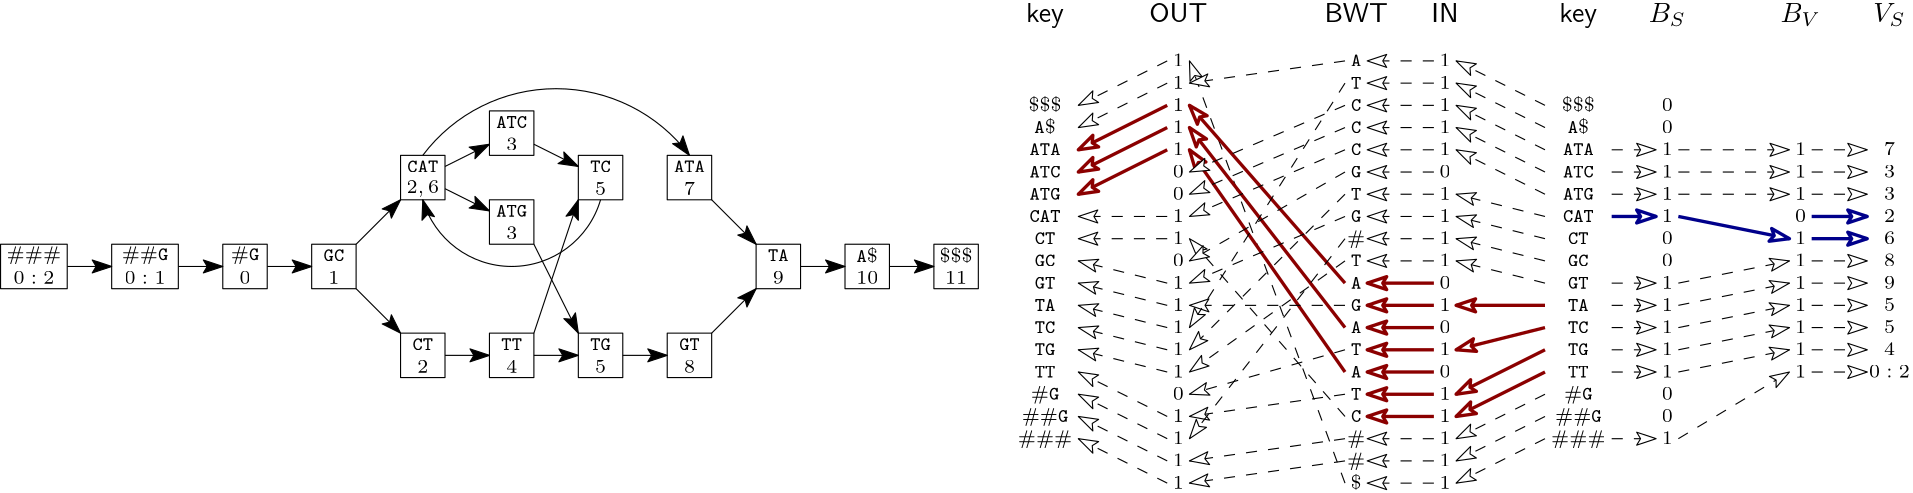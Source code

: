 <?xml version="1.0"?>
<!DOCTYPE ipe SYSTEM "ipe.dtd">
<ipe version="70107" creator="Ipe 7.1.9">
<info created="D:20160420105900" modified="D:20160622102539"/>
<preamble>\usepackage[utf8]{inputenc}
\usepackage[T1]{fontenc}

\usepackage{fullpage}

\usepackage{amsmath}
\usepackage{amssymb}
\usepackage{graphicx}
\usepackage{textgreek}
\usepackage{microtype}
\usepackage{hyperref}


% DNA
\newcommand{\dnaseq}[1]{\ensuremath{\mathtt{#1}}}
\newcommand{\baseA}{\dnaseq{A}}
\newcommand{\baseC}{\dnaseq{C}}
\newcommand{\baseG}{\dnaseq{G}}
\newcommand{\baseT}{\dnaseq{T}}
\newcommand{\baseN}{\dnaseq{N}}
\newcommand{\dnacomp}[1]{\ensuremath{\overline{#1}}}
\newcommand{\revcomp}[1]{\ensuremath{\overleftarrow{#1}}}

% Queries
\newcommand{\rank}{\ensuremath{\mathsf{rank}}}
\newcommand{\select}{\ensuremath{\mathsf{select}}}
\newcommand{\LF}{\ensuremath{\mathsf{LF}}}
\newcommand{\find}{\ensuremath{\mathsf{find}}}
\newcommand{\locate}{\ensuremath{\mathsf{locate}}}
\newcommand{\parent}{\ensuremath{\mathsf{parent}}}
\newcommand{\countq}{\ensuremath{\mathsf{count}}}

% Graphs
\newcommand{\gindegree}{\ensuremath{\mathsf{in}}}
\newcommand{\goutdegree}{\ensuremath{\mathsf{out}}}
\newcommand{\glabel}{\ensuremath{\mathsf{label}}}
\newcommand{\gpred}{\ensuremath{\mathsf{pred}}}
\newcommand{\gkey}{\ensuremath{\mathsf{key}}}
\newcommand{\gvalue}{\ensuremath{\mathsf{value}}}
\newcommand{\gnode}{\ensuremath{\mathsf{node}}}
\newcommand{\gext}{\ensuremath{\mathsf{ext}}}

% Structures
\newcommand{\SA}{\ensuremath{\mathsf{SA}}}
\newcommand{\BWT}{\ensuremath{\mathsf{BWT}}}
\newcommand{\Carray}{\ensuremath{\mathsf{C}}}
\newcommand{\LCP}{\ensuremath{\mathsf{LCP}}}
\newcommand{\bvIN}{\ensuremath{\mathsf{IN}}}
\newcommand{\bvOUT}{\ensuremath{\mathsf{OUT}}}</preamble>
<ipestyle name="basic">
<symbol name="arrow/arc(spx)">
<path stroke="sym-stroke" fill="sym-stroke" pen="sym-pen">
0 0 m
-1 0.333 l
-1 -0.333 l
h
</path>
</symbol>
<symbol name="arrow/farc(spx)">
<path stroke="sym-stroke" fill="white" pen="sym-pen">
0 0 m
-1 0.333 l
-1 -0.333 l
h
</path>
</symbol>
<symbol name="arrow/ptarc(spx)">
<path stroke="sym-stroke" fill="sym-stroke" pen="sym-pen">
0 0 m
-1 0.333 l
-0.8 0 l
-1 -0.333 l
h
</path>
</symbol>
<symbol name="arrow/fptarc(spx)">
<path stroke="sym-stroke" fill="white" pen="sym-pen">
0 0 m
-1 0.333 l
-0.8 0 l
-1 -0.333 l
h
</path>
</symbol>
<symbol name="mark/circle(sx)" transformations="translations">
<path fill="sym-stroke">
0.6 0 0 0.6 0 0 e
0.4 0 0 0.4 0 0 e
</path>
</symbol>
<symbol name="mark/disk(sx)" transformations="translations">
<path fill="sym-stroke">
0.6 0 0 0.6 0 0 e
</path>
</symbol>
<symbol name="mark/fdisk(sfx)" transformations="translations">
<group>
<path fill="sym-fill">
0.5 0 0 0.5 0 0 e
</path>
<path fill="sym-stroke" fillrule="eofill">
0.6 0 0 0.6 0 0 e
0.4 0 0 0.4 0 0 e
</path>
</group>
</symbol>
<symbol name="mark/box(sx)" transformations="translations">
<path fill="sym-stroke" fillrule="eofill">
-0.6 -0.6 m
0.6 -0.6 l
0.6 0.6 l
-0.6 0.6 l
h
-0.4 -0.4 m
0.4 -0.4 l
0.4 0.4 l
-0.4 0.4 l
h
</path>
</symbol>
<symbol name="mark/square(sx)" transformations="translations">
<path fill="sym-stroke">
-0.6 -0.6 m
0.6 -0.6 l
0.6 0.6 l
-0.6 0.6 l
h
</path>
</symbol>
<symbol name="mark/fsquare(sfx)" transformations="translations">
<group>
<path fill="sym-fill">
-0.5 -0.5 m
0.5 -0.5 l
0.5 0.5 l
-0.5 0.5 l
h
</path>
<path fill="sym-stroke" fillrule="eofill">
-0.6 -0.6 m
0.6 -0.6 l
0.6 0.6 l
-0.6 0.6 l
h
-0.4 -0.4 m
0.4 -0.4 l
0.4 0.4 l
-0.4 0.4 l
h
</path>
</group>
</symbol>
<symbol name="mark/cross(sx)" transformations="translations">
<group>
<path fill="sym-stroke">
-0.43 -0.57 m
0.57 0.43 l
0.43 0.57 l
-0.57 -0.43 l
h
</path>
<path fill="sym-stroke">
-0.43 0.57 m
0.57 -0.43 l
0.43 -0.57 l
-0.57 0.43 l
h
</path>
</group>
</symbol>
<symbol name="arrow/fnormal(spx)">
<path stroke="sym-stroke" fill="white" pen="sym-pen">
0 0 m
-1 0.333 l
-1 -0.333 l
h
</path>
</symbol>
<symbol name="arrow/pointed(spx)">
<path stroke="sym-stroke" fill="sym-stroke" pen="sym-pen">
0 0 m
-1 0.333 l
-0.8 0 l
-1 -0.333 l
h
</path>
</symbol>
<symbol name="arrow/fpointed(spx)">
<path stroke="sym-stroke" fill="white" pen="sym-pen">
0 0 m
-1 0.333 l
-0.8 0 l
-1 -0.333 l
h
</path>
</symbol>
<symbol name="arrow/linear(spx)">
<path stroke="sym-stroke" pen="sym-pen">
-1 0.333 m
0 0 l
-1 -0.333 l
</path>
</symbol>
<symbol name="arrow/fdouble(spx)">
<path stroke="sym-stroke" fill="white" pen="sym-pen">
0 0 m
-1 0.333 l
-1 -0.333 l
h
-1 0 m
-2 0.333 l
-2 -0.333 l
h
</path>
</symbol>
<symbol name="arrow/double(spx)">
<path stroke="sym-stroke" fill="sym-stroke" pen="sym-pen">
0 0 m
-1 0.333 l
-1 -0.333 l
h
-1 0 m
-2 0.333 l
-2 -0.333 l
h
</path>
</symbol>
<pen name="heavier" value="0.8"/>
<pen name="fat" value="1.2"/>
<pen name="ultrafat" value="2"/>
<symbolsize name="large" value="5"/>
<symbolsize name="small" value="2"/>
<symbolsize name="tiny" value="1.1"/>
<arrowsize name="large" value="10"/>
<arrowsize name="small" value="5"/>
<arrowsize name="tiny" value="3"/>
<color name="red" value="1 0 0"/>
<color name="green" value="0 1 0"/>
<color name="blue" value="0 0 1"/>
<color name="yellow" value="1 1 0"/>
<color name="orange" value="1 0.647 0"/>
<color name="gold" value="1 0.843 0"/>
<color name="purple" value="0.627 0.125 0.941"/>
<color name="gray" value="0.745"/>
<color name="brown" value="0.647 0.165 0.165"/>
<color name="navy" value="0 0 0.502"/>
<color name="pink" value="1 0.753 0.796"/>
<color name="seagreen" value="0.18 0.545 0.341"/>
<color name="turquoise" value="0.251 0.878 0.816"/>
<color name="violet" value="0.933 0.51 0.933"/>
<color name="darkblue" value="0 0 0.545"/>
<color name="darkcyan" value="0 0.545 0.545"/>
<color name="darkgray" value="0.663"/>
<color name="darkgreen" value="0 0.392 0"/>
<color name="darkmagenta" value="0.545 0 0.545"/>
<color name="darkorange" value="1 0.549 0"/>
<color name="darkred" value="0.545 0 0"/>
<color name="lightblue" value="0.678 0.847 0.902"/>
<color name="lightcyan" value="0.878 1 1"/>
<color name="lightgray" value="0.827"/>
<color name="lightgreen" value="0.565 0.933 0.565"/>
<color name="lightyellow" value="1 1 0.878"/>
<dashstyle name="dashed" value="[4] 0"/>
<dashstyle name="dotted" value="[1 3] 0"/>
<dashstyle name="dash dotted" value="[4 2 1 2] 0"/>
<dashstyle name="dash dot dotted" value="[4 2 1 2 1 2] 0"/>
<textsize name="large" value="\large"/>
<textsize name="small" value="\small"/>
<textsize name="tiny" value="\tiny"/>
<textsize name="Large" value="\Large"/>
<textsize name="LARGE" value="\LARGE"/>
<textsize name="huge" value="\huge"/>
<textsize name="Huge" value="\Huge"/>
<textsize name="footnote" value="\footnotesize"/>
<textstyle name="center" begin="\begin{center}" end="\end{center}"/>
<textstyle name="itemize" begin="\begin{itemize}" end="\end{itemize}"/>
<textstyle name="item" begin="\begin{itemize}\item{}" end="\end{itemize}"/>
<gridsize name="4 pts" value="4"/>
<gridsize name="8 pts (~3 mm)" value="8"/>
<gridsize name="16 pts (~6 mm)" value="16"/>
<gridsize name="32 pts (~12 mm)" value="32"/>
<gridsize name="10 pts (~3.5 mm)" value="10"/>
<gridsize name="20 pts (~7 mm)" value="20"/>
<gridsize name="14 pts (~5 mm)" value="14"/>
<gridsize name="28 pts (~10 mm)" value="28"/>
<gridsize name="56 pts (~20 mm)" value="56"/>
<anglesize name="90 deg" value="90"/>
<anglesize name="60 deg" value="60"/>
<anglesize name="45 deg" value="45"/>
<anglesize name="30 deg" value="30"/>
<anglesize name="22.5 deg" value="22.5"/>
<tiling name="falling" angle="-60" step="4" width="1"/>
<tiling name="rising" angle="30" step="4" width="1"/>
</ipestyle>
<ipestyle name="gcsa2_pruned_index">
<layout paper="704 192" origin="0 0" frame="704 192" crop="no"/>
</ipestyle>
<page>
<layer name="alpha"/>
<view layers="alpha" active="alpha"/>
<text layer="alpha" matrix="1 0 0 1 -16 24" transformations="translations" pos="36 68" stroke="black" type="label" width="19.635" height="4.81" depth="1.35" halign="center" valign="center">{\scriptsize $\#\#\#$}</text>
<text matrix="1 0 0 1 -16 16" transformations="translations" pos="36 68" stroke="black" type="label" width="14.733" height="4.494" depth="0" halign="center" valign="center">{\scriptsize $0:2$}</text>
<text matrix="1 0 0 1 24 24" transformations="translations" pos="36 68" stroke="black" type="label" width="16.795" height="4.81" depth="1.35" halign="center" valign="center">{\scriptsize $\#\#\dnaseq{G}$}</text>
<text matrix="1 0 0 1 24 16" transformations="translations" pos="36 68" stroke="black" type="label" width="14.733" height="4.494" depth="0" halign="center" valign="center">{\scriptsize $0:1$}</text>
<text matrix="1 0 0 1 60 24" transformations="translations" pos="36 68" stroke="black" type="label" width="10.25" height="4.81" depth="1.35" halign="center" valign="center">{\scriptsize $\#\dnaseq{G}$}</text>
<text matrix="1 0 0 1 60 16" transformations="translations" pos="36 68" stroke="black" type="label" width="3.971" height="4.494" depth="0" halign="center" valign="center">{\scriptsize $0$}</text>
<text matrix="1 0 0 1 124 56" transformations="translations" pos="36 68" stroke="black" type="label" width="11.115" height="4.324" depth="0" halign="center" valign="center">{\scriptsize $\dnaseq{CAT}$}</text>
<text matrix="1 0 0 1 124 48" transformations="translations" pos="36 68" stroke="black" type="label" width="11.669" height="4.5" depth="1.35" halign="center" valign="center">{\scriptsize $2,6$}</text>
<text matrix="1 0 0 1 124 -8" transformations="translations" pos="36 68" stroke="black" type="label" width="7.41" height="4.324" depth="0" halign="center" valign="center">{\scriptsize $\dnaseq{CT}$}</text>
<text matrix="1 0 0 1 124 -16" transformations="translations" pos="36 68" stroke="black" type="label" width="3.971" height="4.494" depth="0" halign="center" valign="center">{\scriptsize $2$}</text>
<text matrix="1 0 0 1 156 72" transformations="translations" pos="36 68" stroke="black" type="label" width="11.115" height="4.324" depth="0" halign="center" valign="center">{\scriptsize $\dnaseq{ATC}$}</text>
<text matrix="1 0 0 1 156 64" transformations="translations" pos="36 68" stroke="black" type="label" width="3.971" height="4.494" depth="0" halign="center" valign="center">{\scriptsize $3$}</text>
<text matrix="1 0 0 1 156 40" transformations="translations" pos="36 68" stroke="black" type="label" width="11.115" height="4.324" depth="0" halign="center" valign="center">{\scriptsize $\dnaseq{ATG}$}</text>
<text matrix="1 0 0 1 156 32" transformations="translations" pos="36 68" stroke="black" type="label" width="3.971" height="4.494" depth="0" halign="center" valign="center">{\scriptsize $3$}</text>
<text matrix="1 0 0 1 156 -8" transformations="translations" pos="36 68" stroke="black" type="label" width="7.41" height="4.324" depth="0" halign="center" valign="center">{\scriptsize $\dnaseq{TT}$}</text>
<text matrix="1 0 0 1 156 -16" transformations="translations" pos="36 68" stroke="black" type="label" width="3.971" height="4.494" depth="0" halign="center" valign="center">{\scriptsize $4$}</text>
<text matrix="1 0 0 1 188 56" transformations="translations" pos="36 68" stroke="black" type="label" width="7.41" height="4.324" depth="0" halign="center" valign="center">{\scriptsize $\dnaseq{TC}$}</text>
<text matrix="1 0 0 1 188 48" transformations="translations" pos="36 68" stroke="black" type="label" width="3.971" height="4.494" depth="0" halign="center" valign="center">{\scriptsize $5$}</text>
<text matrix="1 0 0 1 188 -8" transformations="translations" pos="36 68" stroke="black" type="label" width="7.41" height="4.324" depth="0" halign="center" valign="center">{\scriptsize $\dnaseq{TG}$}</text>
<text matrix="1 0 0 1 188 -16" transformations="translations" pos="36 68" stroke="black" type="label" width="3.971" height="4.494" depth="0" halign="center" valign="center">{\scriptsize $5$}</text>
<text matrix="1 0 0 1 220 56" transformations="translations" pos="36 68" stroke="black" type="label" width="11.115" height="4.324" depth="0" halign="center" valign="center">{\scriptsize $\dnaseq{ATA}$}</text>
<text matrix="1 0 0 1 220 48" transformations="translations" pos="36 68" stroke="black" type="label" width="3.971" height="4.494" depth="0" halign="center" valign="center">{\scriptsize $7$}</text>
<text matrix="1 0 0 1 220 -8" transformations="translations" pos="36 68" stroke="black" type="label" width="7.41" height="4.324" depth="0" halign="center" valign="center">{\scriptsize $\dnaseq{GT}$}</text>
<text matrix="1 0 0 1 220 -16" transformations="translations" pos="36 68" stroke="black" type="label" width="3.971" height="4.494" depth="0" halign="center" valign="center">{\scriptsize $8$}</text>
<text matrix="1 0 0 1 252 24" transformations="translations" pos="36 68" stroke="black" type="label" width="7.41" height="4.324" depth="0" halign="center" valign="center">{\scriptsize $\dnaseq{TA}$}</text>
<text matrix="1 0 0 1 252 16" transformations="translations" pos="36 68" stroke="black" type="label" width="3.971" height="4.494" depth="0" halign="center" valign="center">{\scriptsize $9$}</text>
<text matrix="1 0 0 1 284 24" transformations="translations" pos="36 68" stroke="black" type="label" width="7.676" height="5.231" depth="0.39" halign="center" valign="center">{\scriptsize $\dnaseq{A}\$$}</text>
<text matrix="1 0 0 1 284 16" transformations="translations" pos="36 68" stroke="black" type="label" width="7.942" height="4.494" depth="0" halign="center" valign="center">{\scriptsize $10$}</text>
<text matrix="1 0 0 1 316 24" transformations="translations" pos="36 68" stroke="black" type="label" width="11.913" height="5.231" depth="0.39" halign="center" valign="center">{\scriptsize $\$\$\$$}</text>
<text matrix="1 0 0 1 316 16" transformations="translations" pos="36 68" stroke="black" type="label" width="7.942" height="4.494" depth="0" halign="center" valign="center">{\scriptsize $11$}</text>
<path matrix="1 0 0 1 -344 16" stroke="black">
432 80 m
432 64 l
448 64 l
448 80 l
h
</path>
<path matrix="1 0 0 1 -356 16" stroke="black">
388 64 m
388 64 l
388 64 l
388 64 l
h
</path>
<path matrix="1 0 0 1 -356 16" stroke="black">
388 64 m
388 64 l
388 64 l
388 64 l
h
</path>
<path matrix="1 0 0 1 -356 16" stroke="black">
364 80 m
364 64 l
388 64 l
388 80 l
h
</path>
<path matrix="1 0 0 1 -316 16" stroke="black">
364 80 m
364 64 l
388 64 l
388 80 l
h
</path>
<path matrix="1 0 0 1 -280 48" stroke="black">
432 80 m
432 64 l
448 64 l
448 80 l
h
</path>
<path matrix="1 0 0 1 -248 64" stroke="black">
432 80 m
432 64 l
448 64 l
448 80 l
h
</path>
<path matrix="1 0 0 1 -248 32" stroke="black">
432 80 m
432 64 l
448 64 l
448 80 l
h
</path>
<path matrix="1 0 0 1 -216 48" stroke="black">
432 80 m
432 64 l
448 64 l
448 80 l
h
</path>
<path matrix="1 0 0 1 -184 48" stroke="black">
432 80 m
432 64 l
448 64 l
448 80 l
h
</path>
<path matrix="1 0 0 1 -280 -16" stroke="black">
432 80 m
432 64 l
448 64 l
448 80 l
h
</path>
<path matrix="1 0 0 1 -248 -16" stroke="black">
432 80 m
432 64 l
448 64 l
448 80 l
h
</path>
<path matrix="1 0 0 1 -216 -16" stroke="black">
432 80 m
432 64 l
448 64 l
448 80 l
h
</path>
<path matrix="1 0 0 1 -184 -16" stroke="black">
432 80 m
432 64 l
448 64 l
448 80 l
h
</path>
<path matrix="1 0 0 1 -152 16" stroke="black">
432 80 m
432 64 l
448 64 l
448 80 l
h
</path>
<path matrix="1 0 0 1 -120 16" stroke="black">
432 80 m
432 64 l
448 64 l
448 80 l
h
</path>
<path matrix="1 0 0 1 -88 16" stroke="black">
432 80 m
432 64 l
448 64 l
448 80 l
h
</path>
<path matrix="1 0 0 1 200 -16" stroke="black" arrow="pointed/normal">
32 72 m
48 72 l
</path>
<path matrix="1 0 0 1 264 16" stroke="black" arrow="pointed/normal">
32 72 m
48 72 l
</path>
<path matrix="1 0 0 1 296 16" stroke="black" arrow="pointed/normal">
32 72 m
48 72 l
</path>
<path matrix="1 0 0 1 72 48" stroke="black" arrow="pointed/normal">
96 76 m
112 84 l
</path>
<path matrix="1 0 0 1 72 48" stroke="black" arrow="pointed/normal">
96 68 m
112 60 l
</path>
<path matrix="1 0 0 1 104 64" stroke="black" arrow="pointed/normal">
96 68 m
112 60 l
</path>
<path matrix="1 0 0 1 40 16" stroke="black" arrow="pointed/normal">
32 72 m
48 72 l
</path>
<path matrix="1 0 0 1 0 16" stroke="black" arrow="pointed/normal">
32 72 m
48 72 l
</path>
<path matrix="1 0 0 1 -312 16" stroke="black" arrow="pointed/normal">
448 80 m
464 96 l
</path>
<path matrix="1 0 0 1 -312 16" stroke="black" arrow="pointed/normal">
448 64 m
464 48 l
</path>
<path matrix="1 0 0 1 0 24" stroke="black" arrow="pointed/normal">
200 40 m
216 88 l
</path>
<path matrix="1 0 0 1 -344 16" stroke="black" arrow="pointed/normal">
544 80 m
560 48 l
</path>
<path matrix="1 0 0 1 -344 16" stroke="black" arrow="pointed/normal">
568 96 m
33.3333 0 0 -33.3333 536 105.333 504 96 a
</path>
<path matrix="1 0 0 1 -344 16" stroke="black" arrow="pointed/normal">
504 112 m
60 0 0 -60 552 76 600 112 a
</path>
<path matrix="1 0 0 1 -184 -16" stroke="black" arrow="pointed/normal">
448 80 m
464 96 l
</path>
<path matrix="1 0 0 1 -184 48" stroke="black" arrow="pointed/normal">
448 64 m
464 48 l
</path>
<text matrix="1 0 0 1 92 24" transformations="translations" pos="36 68" stroke="black" type="label" width="7.41" height="4.324" depth="0" halign="center" valign="center">{\scriptsize $\dnaseq{GC}$}</text>
<text matrix="1 0 0 1 92 16" transformations="translations" pos="36 68" stroke="black" type="label" width="3.971" height="4.494" depth="0" halign="center" valign="center">{\scriptsize $1$}</text>
<path matrix="1 0 0 1 -312 16" stroke="black">
432 80 m
432 64 l
448 64 l
448 80 l
h
</path>
<path matrix="1 0 0 1 72 16" stroke="black" arrow="pointed/normal">
32 72 m
48 72 l
</path>
<path matrix="1 0 0 1 168 -16" stroke="black" arrow="pointed/normal">
32 72 m
48 72 l
</path>
<path matrix="1 0 0 1 136 -16" stroke="black" arrow="pointed/normal">
32 72 m
48 72 l
</path>
<text matrix="1 0 0 1 -8 60" transformations="translations" pos="392 116" stroke="black" type="label" width="13.742" height="6.926" depth="1.93" halign="center" valign="baseline">$\gkey$</text>
<text matrix="1 0 0 1 0 64" transformations="translations" pos="432 112" stroke="black" type="label" width="20.963" height="6.919" depth="0" halign="center" valign="baseline">$\bvOUT$</text>
<text matrix="1 0 0 1 32 64" transformations="translations" pos="464 112" stroke="black" type="label" width="22.831" height="6.919" depth="0" halign="center" valign="baseline">$\BWT$</text>
<text matrix="1 0 0 1 32 64" transformations="translations" pos="496 112" stroke="black" type="label" width="9.824" height="6.919" depth="0" halign="center" valign="baseline">$\bvIN$</text>
<text matrix="1 0 0 1 48 64" transformations="translations" pos="528 112" stroke="black" type="label" width="13.742" height="6.926" depth="1.93" halign="center" valign="baseline">$\gkey$</text>
<text matrix="1 0 0 1 48 64" transformations="translations" pos="560 112" stroke="black" type="label" width="13.328" height="6.812" depth="1.49" halign="center" valign="baseline">$B_{S}$</text>
<text matrix="1 0 0 1 64 64" transformations="translations" pos="592 112" stroke="black" type="label" width="14.475" height="6.812" depth="1.49" halign="center" valign="baseline">$B_{V}$</text>
<text matrix="1 0 0 1 64 64" transformations="translations" pos="624 112" stroke="black" type="label" width="11.583" height="6.812" depth="1.49" halign="center" valign="baseline">$V_{S}$</text>
<text matrix="1 0 0 1 -16 -64" transformations="translations" pos="400 208" stroke="black" type="label" width="11.913" height="5.231" depth="0.39" halign="center" valign="baseline">{\scriptsize $\$\$\$$}</text>
<text matrix="1 0 0 1 -16 -72" transformations="translations" pos="400 208" stroke="black" type="label" width="7.676" height="5.231" depth="0.39" halign="center" valign="baseline">{\scriptsize $\dnaseq{A}\$$}</text>
<text matrix="1 0 0 1 -16 -80" transformations="translations" pos="400 208" stroke="black" type="label" width="11.115" height="4.324" depth="0" halign="center" valign="baseline">{\scriptsize $\dnaseq{ATA}$}</text>
<text matrix="1 0 0 1 -16 -88" transformations="translations" pos="400 208" stroke="black" type="label" width="11.115" height="4.324" depth="0" halign="center" valign="baseline">{\scriptsize $\dnaseq{ATC}$}</text>
<text matrix="1 0 0 1 -16 -96" transformations="translations" pos="400 208" stroke="black" type="label" width="11.115" height="4.324" depth="0" halign="center" valign="baseline">{\scriptsize $\dnaseq{ATG}$}</text>
<text matrix="1 0 0 1 -16 -104" transformations="translations" pos="400 208" stroke="black" type="label" width="11.115" height="4.324" depth="0" halign="center" valign="baseline">{\scriptsize $\dnaseq{CAT}$}</text>
<text matrix="1 0 0 1 -16 -112" transformations="translations" pos="400 208" stroke="black" type="label" width="7.41" height="4.324" depth="0" halign="center" valign="baseline">{\scriptsize $\dnaseq{CT}$}</text>
<text matrix="1 0 0 1 -16 -120" transformations="translations" pos="400 208" stroke="black" type="label" width="7.41" height="4.324" depth="0" halign="center" valign="baseline">{\scriptsize $\dnaseq{GC}$}</text>
<text matrix="1 0 0 1 -16 -128" transformations="translations" pos="400 208" stroke="black" type="label" width="7.41" height="4.324" depth="0" halign="center" valign="baseline">{\scriptsize $\dnaseq{GT}$}</text>
<text matrix="1 0 0 1 -16 -136" transformations="translations" pos="400 208" stroke="black" type="label" width="7.41" height="4.324" depth="0" halign="center" valign="baseline">{\scriptsize $\dnaseq{TA}$}</text>
<text matrix="1 0 0 1 -16 -144" transformations="translations" pos="400 208" stroke="black" type="label" width="7.41" height="4.324" depth="0" halign="center" valign="baseline">{\scriptsize $\dnaseq{TC}$}</text>
<text matrix="1 0 0 1 -16 -152" transformations="translations" pos="400 208" stroke="black" type="label" width="7.41" height="4.324" depth="0" halign="center" valign="baseline">{\scriptsize $\dnaseq{TG}$}</text>
<text matrix="1 0 0 1 -16 -160" transformations="translations" pos="400 208" stroke="black" type="label" width="7.41" height="4.324" depth="0" halign="center" valign="baseline">{\scriptsize $\dnaseq{TT}$}</text>
<text matrix="1 0 0 1 -16 -168" transformations="translations" pos="400 208" stroke="black" type="label" width="10.25" height="4.81" depth="1.35" halign="center" valign="baseline">{\scriptsize $\#\dnaseq{G}$}</text>
<text matrix="1 0 0 1 -16 -176" transformations="translations" pos="400 208" stroke="black" type="label" width="16.795" height="4.81" depth="1.35" halign="center" valign="baseline">{\scriptsize $\#\#\dnaseq{G}$}</text>
<text matrix="1 0 0 1 -16 -184" transformations="translations" pos="400 208" stroke="black" type="label" width="19.635" height="4.81" depth="1.35" halign="center" valign="baseline">{\scriptsize $\#\#\#$}</text>
<text matrix="1 0 0 1 96 -48" transformations="translations" pos="432 208" stroke="black" type="label" width="3.971" height="4.494" depth="0" halign="center" valign="baseline">{\scriptsize $1$}</text>
<text matrix="1 0 0 1 96 -88" transformations="translations" pos="432 208" stroke="black" type="label" width="3.971" height="4.494" depth="0" halign="center" valign="baseline">{\scriptsize $0$}</text>
<text matrix="1 0 0 1 96 -56" transformations="translations" pos="432 208" stroke="black" type="label" width="3.971" height="4.494" depth="0" halign="center" valign="baseline">{\scriptsize $1$}</text>
<text matrix="1 0 0 1 96 -64" transformations="translations" pos="432 208" stroke="black" type="label" width="3.971" height="4.494" depth="0" halign="center" valign="baseline">{\scriptsize $1$}</text>
<text matrix="1 0 0 1 96 -72" transformations="translations" pos="432 208" stroke="black" type="label" width="3.971" height="4.494" depth="0" halign="center" valign="baseline">{\scriptsize $1$}</text>
<text matrix="1 0 0 1 96 -80" transformations="translations" pos="432 208" stroke="black" type="label" width="3.971" height="4.494" depth="0" halign="center" valign="baseline">{\scriptsize $1$}</text>
<text matrix="1 0 0 1 96 -96" transformations="translations" pos="432 208" stroke="black" type="label" width="3.971" height="4.494" depth="0" halign="center" valign="baseline">{\scriptsize $1$}</text>
<text matrix="1 0 0 1 96 -104" transformations="translations" pos="432 208" stroke="black" type="label" width="3.971" height="4.494" depth="0" halign="center" valign="baseline">{\scriptsize $1$}</text>
<text matrix="1 0 0 1 96 -112" transformations="translations" pos="432 208" stroke="black" type="label" width="3.971" height="4.494" depth="0" halign="center" valign="baseline">{\scriptsize $1$}</text>
<text matrix="1 0 0 1 96 -120" transformations="translations" pos="432 208" stroke="black" type="label" width="3.971" height="4.494" depth="0" halign="center" valign="baseline">{\scriptsize $1$}</text>
<text matrix="1 0 0 1 96 -128" transformations="translations" pos="432 208" stroke="black" type="label" width="3.971" height="4.494" depth="0" halign="center" valign="baseline">{\scriptsize $0$}</text>
<text matrix="1 0 0 1 96 -136" transformations="translations" pos="432 208" stroke="black" type="label" width="3.971" height="4.494" depth="0" halign="center" valign="baseline">{\scriptsize $1$}</text>
<text matrix="1 0 0 1 96 -144" transformations="translations" pos="432 208" stroke="black" type="label" width="3.971" height="4.494" depth="0" halign="center" valign="baseline">{\scriptsize $0$}</text>
<text matrix="1 0 0 1 96 -152" transformations="translations" pos="432 208" stroke="black" type="label" width="3.971" height="4.494" depth="0" halign="center" valign="baseline">{\scriptsize $1$}</text>
<text matrix="1 0 0 1 96 -160" transformations="translations" pos="432 208" stroke="black" type="label" width="3.971" height="4.494" depth="0" halign="center" valign="baseline">{\scriptsize $0$}</text>
<text matrix="1 0 0 1 96 -168" transformations="translations" pos="432 208" stroke="black" type="label" width="3.971" height="4.494" depth="0" halign="center" valign="baseline">{\scriptsize $1$}</text>
<text matrix="1 0 0 1 96 -176" transformations="translations" pos="432 208" stroke="black" type="label" width="3.971" height="4.494" depth="0" halign="center" valign="baseline">{\scriptsize $1$}</text>
<text matrix="1 0 0 1 96 -184" transformations="translations" pos="432 208" stroke="black" type="label" width="3.971" height="4.494" depth="0" halign="center" valign="baseline">{\scriptsize $1$}</text>
<text matrix="1 0 0 1 96 -192" transformations="translations" pos="432 208" stroke="black" type="label" width="3.971" height="4.494" depth="0" halign="center" valign="baseline">{\scriptsize $1$}</text>
<text matrix="1 0 0 1 96 -200" transformations="translations" pos="432 208" stroke="black" type="label" width="3.971" height="4.494" depth="0" halign="center" valign="baseline">{\scriptsize $1$}</text>
<text matrix="1 0 0 1 176 -64" transformations="translations" pos="400 208" stroke="black" type="label" width="11.913" height="5.231" depth="0.39" halign="center" valign="baseline">{\scriptsize $\$\$\$$}</text>
<text matrix="1 0 0 1 176 -72" transformations="translations" pos="400 208" stroke="black" type="label" width="7.676" height="5.231" depth="0.39" halign="center" valign="baseline">{\scriptsize $\dnaseq{A}\$$}</text>
<text matrix="1 0 0 1 176 -80" transformations="translations" pos="400 208" stroke="black" type="label" width="11.115" height="4.324" depth="0" halign="center" valign="baseline">{\scriptsize $\dnaseq{ATA}$}</text>
<text matrix="1 0 0 1 176 -88" transformations="translations" pos="400 208" stroke="black" type="label" width="11.115" height="4.324" depth="0" halign="center" valign="baseline">{\scriptsize $\dnaseq{ATC}$}</text>
<text matrix="1 0 0 1 176 -96" transformations="translations" pos="400 208" stroke="black" type="label" width="11.115" height="4.324" depth="0" halign="center" valign="baseline">{\scriptsize $\dnaseq{ATG}$}</text>
<text matrix="1 0 0 1 176 -104" transformations="translations" pos="400 208" stroke="black" type="label" width="11.115" height="4.324" depth="0" halign="center" valign="baseline">{\scriptsize $\dnaseq{CAT}$}</text>
<text matrix="1 0 0 1 176 -112" transformations="translations" pos="400 208" stroke="black" type="label" width="7.41" height="4.324" depth="0" halign="center" valign="baseline">{\scriptsize $\dnaseq{CT}$}</text>
<text matrix="1 0 0 1 176 -120" transformations="translations" pos="400 208" stroke="black" type="label" width="7.41" height="4.324" depth="0" halign="center" valign="baseline">{\scriptsize $\dnaseq{GC}$}</text>
<text matrix="1 0 0 1 176 -128" transformations="translations" pos="400 208" stroke="black" type="label" width="7.41" height="4.324" depth="0" halign="center" valign="baseline">{\scriptsize $\dnaseq{GT}$}</text>
<text matrix="1 0 0 1 176 -136" transformations="translations" pos="400 208" stroke="black" type="label" width="7.41" height="4.324" depth="0" halign="center" valign="baseline">{\scriptsize $\dnaseq{TA}$}</text>
<text matrix="1 0 0 1 176 -144" transformations="translations" pos="400 208" stroke="black" type="label" width="7.41" height="4.324" depth="0" halign="center" valign="baseline">{\scriptsize $\dnaseq{TC}$}</text>
<text matrix="1 0 0 1 176 -152" transformations="translations" pos="400 208" stroke="black" type="label" width="7.41" height="4.324" depth="0" halign="center" valign="baseline">{\scriptsize $\dnaseq{TG}$}</text>
<text matrix="1 0 0 1 176 -160" transformations="translations" pos="400 208" stroke="black" type="label" width="7.41" height="4.324" depth="0" halign="center" valign="baseline">{\scriptsize $\dnaseq{TT}$}</text>
<text matrix="1 0 0 1 176 -168" transformations="translations" pos="400 208" stroke="black" type="label" width="10.25" height="4.81" depth="1.35" halign="center" valign="baseline">{\scriptsize $\#\dnaseq{G}$}</text>
<text matrix="1 0 0 1 176 -176" transformations="translations" pos="400 208" stroke="black" type="label" width="16.795" height="4.81" depth="1.35" halign="center" valign="baseline">{\scriptsize $\#\#\dnaseq{G}$}</text>
<text matrix="1 0 0 1 176 -184" transformations="translations" pos="400 208" stroke="black" type="label" width="19.635" height="4.81" depth="1.35" halign="center" valign="baseline">{\scriptsize $\#\#\#$}</text>
<text matrix="1 0 0 1 0 -48" transformations="translations" pos="432 208" stroke="black" type="label" width="3.971" height="4.494" depth="0" halign="center" valign="baseline">{\scriptsize $1$}</text>
<text matrix="1 0 0 1 0 -56" transformations="translations" pos="432 208" stroke="black" type="label" width="3.971" height="4.494" depth="0" halign="center" valign="baseline">{\scriptsize $1$}</text>
<text matrix="1 0 0 1 0 -64" transformations="translations" pos="432 208" stroke="black" type="label" width="3.971" height="4.494" depth="0" halign="center" valign="baseline">{\scriptsize $1$}</text>
<text matrix="1 0 0 1 0 -72" transformations="translations" pos="432 208" stroke="black" type="label" width="3.971" height="4.494" depth="0" halign="center" valign="baseline">{\scriptsize $1$}</text>
<text matrix="1 0 0 1 0 -80" transformations="translations" pos="432 208" stroke="black" type="label" width="3.971" height="4.494" depth="0" halign="center" valign="baseline">{\scriptsize $1$}</text>
<text matrix="1 0 0 1 0 -88" transformations="translations" pos="432 208" stroke="black" type="label" width="3.971" height="4.494" depth="0" halign="center" valign="baseline">{\scriptsize $0$}</text>
<text matrix="1 0 0 1 0 -96" transformations="translations" pos="432 208" stroke="black" type="label" width="3.971" height="4.494" depth="0" halign="center" valign="baseline">{\scriptsize $0$}</text>
<text matrix="1 0 0 1 0 -104" transformations="translations" pos="432 208" stroke="black" type="label" width="3.971" height="4.494" depth="0" halign="center" valign="baseline">{\scriptsize $1$}</text>
<text matrix="1 0 0 1 0 -112" transformations="translations" pos="432 208" stroke="black" type="label" width="3.971" height="4.494" depth="0" halign="center" valign="baseline">{\scriptsize $1$}</text>
<text matrix="1 0 0 1 0 -120" transformations="translations" pos="432 208" stroke="black" type="label" width="3.971" height="4.494" depth="0" halign="center" valign="baseline">{\scriptsize $0$}</text>
<text matrix="1 0 0 1 0 -128" transformations="translations" pos="432 208" stroke="black" type="label" width="3.971" height="4.494" depth="0" halign="center" valign="baseline">{\scriptsize $1$}</text>
<text matrix="1 0 0 1 0 -144" transformations="translations" pos="432 208" stroke="black" type="label" width="3.971" height="4.494" depth="0" halign="center" valign="baseline">{\scriptsize $1$}</text>
<text matrix="1 0 0 1 0 -152" transformations="translations" pos="432 208" stroke="black" type="label" width="3.971" height="4.494" depth="0" halign="center" valign="baseline">{\scriptsize $1$}</text>
<text matrix="1 0 0 1 0 -160" transformations="translations" pos="432 208" stroke="black" type="label" width="3.971" height="4.494" depth="0" halign="center" valign="baseline">{\scriptsize $1$}</text>
<text matrix="1 0 0 1 0 -136" transformations="translations" pos="432 208" stroke="black" type="label" width="3.971" height="4.494" depth="0" halign="center" valign="baseline">{\scriptsize $1$}</text>
<text matrix="1 0 0 1 0 -168" transformations="translations" pos="432 208" stroke="black" type="label" width="3.971" height="4.494" depth="0" halign="center" valign="baseline">{\scriptsize $0$}</text>
<text matrix="1 0 0 1 0 -176" transformations="translations" pos="432 208" stroke="black" type="label" width="3.971" height="4.494" depth="0" halign="center" valign="baseline">{\scriptsize $1$}</text>
<text matrix="1 0 0 1 0 -184" transformations="translations" pos="432 208" stroke="black" type="label" width="3.971" height="4.494" depth="0" halign="center" valign="baseline">{\scriptsize $1$}</text>
<text matrix="1 0 0 1 0 -192" transformations="translations" pos="432 208" stroke="black" type="label" width="3.971" height="4.494" depth="0" halign="center" valign="baseline">{\scriptsize $1$}</text>
<text matrix="1 0 0 1 0 -200" transformations="translations" pos="432 208" stroke="black" type="label" width="3.971" height="4.494" depth="0" halign="center" valign="baseline">{\scriptsize $1$}</text>
<text matrix="1 0 0 1 64 -48" transformations="translations" pos="432 208" stroke="black" type="label" width="3.705" height="4.324" depth="0" halign="center" valign="baseline">{\scriptsize $\baseA$}</text>
<text matrix="1 0 0 1 64 -56" transformations="translations" pos="432 208" stroke="black" type="label" width="3.705" height="4.324" depth="0" halign="center" valign="baseline">{\scriptsize $\baseT$}</text>
<text matrix="1 0 0 1 64 -64" transformations="translations" pos="432 208" stroke="black" type="label" width="3.705" height="4.324" depth="0" halign="center" valign="baseline">{\scriptsize $\baseC$}</text>
<text matrix="1 0 0 1 64 -72" transformations="translations" pos="432 208" stroke="black" type="label" width="3.705" height="4.324" depth="0" halign="center" valign="baseline">{\scriptsize $\baseC$}</text>
<text matrix="1 0 0 1 64 -80" transformations="translations" pos="432 208" stroke="black" type="label" width="3.705" height="4.324" depth="0" halign="center" valign="baseline">{\scriptsize $\baseC$}</text>
<text matrix="1 0 0 1 64 -88" transformations="translations" pos="432 208" stroke="black" type="label" width="3.705" height="4.324" depth="0" halign="center" valign="baseline">{\scriptsize $\baseG$}</text>
<text matrix="1 0 0 1 64 -120" transformations="translations" pos="432 208" stroke="black" type="label" width="3.705" height="4.324" depth="0" halign="center" valign="baseline">{\scriptsize $\baseT$}</text>
<text matrix="1 0 0 1 64 -112" transformations="translations" pos="432 208" stroke="black" type="label" width="6.545" height="4.81" depth="1.35" halign="center" valign="baseline">{\scriptsize $\#$}</text>
<text matrix="1 0 0 1 64 -128" transformations="translations" pos="432 208" stroke="black" type="label" width="3.705" height="4.324" depth="0" halign="center" valign="baseline">{\scriptsize $\baseA$}</text>
<text matrix="1 0 0 1 64 -144" transformations="translations" pos="432 208" stroke="black" type="label" width="3.705" height="4.324" depth="0" halign="center" valign="baseline">{\scriptsize $\baseA$}</text>
<text matrix="1 0 0 1 64 -160" transformations="translations" pos="432 208" stroke="black" type="label" width="3.705" height="4.324" depth="0" halign="center" valign="baseline">{\scriptsize $\baseA$}</text>
<text matrix="1 0 0 1 64 -136" transformations="translations" pos="432 208" stroke="black" type="label" width="3.705" height="4.324" depth="0" halign="center" valign="baseline">{\scriptsize $\baseG$}</text>
<text matrix="1 0 0 1 64 -152" transformations="translations" pos="432 208" stroke="black" type="label" width="3.705" height="4.324" depth="0" halign="center" valign="baseline">{\scriptsize $\baseT$}</text>
<text matrix="1 0 0 1 64 -104" transformations="translations" pos="432 208" stroke="black" type="label" width="3.705" height="4.324" depth="0" halign="center" valign="baseline">{\scriptsize $\baseG$}</text>
<text matrix="1 0 0 1 64 -96" transformations="translations" pos="432 208" stroke="black" type="label" width="3.705" height="4.324" depth="0" halign="center" valign="baseline">{\scriptsize $\baseT$}</text>
<text matrix="1 0 0 1 64 -168" transformations="translations" pos="432 208" stroke="black" type="label" width="3.705" height="4.324" depth="0" halign="center" valign="baseline">{\scriptsize $\baseT$}</text>
<text matrix="1 0 0 1 64 -176" transformations="translations" pos="432 208" stroke="black" type="label" width="3.705" height="4.324" depth="0" halign="center" valign="baseline">{\scriptsize $\baseC$}</text>
<text matrix="1 0 0 1 64 -184" transformations="translations" pos="432 208" stroke="black" type="label" width="6.545" height="4.81" depth="1.35" halign="center" valign="baseline">{\scriptsize $\#$}</text>
<text matrix="1 0 0 1 64 -192" transformations="translations" pos="432 208" stroke="black" type="label" width="6.545" height="4.81" depth="1.35" halign="center" valign="baseline">{\scriptsize $\#$}</text>
<text matrix="1 0 0 1 64 -200" transformations="translations" pos="432 208" stroke="black" type="label" width="3.971" height="5.231" depth="0.39" halign="center" valign="baseline">{\scriptsize $\$$}</text>
<path matrix="1 0 0 1 0 2" stroke="black" dash="dashed" arrow="fpointed/normal">
524 160 m
500 160 l
</path>
<path matrix="1 0 0 1 0 -6" stroke="black" dash="dashed" arrow="fpointed/normal">
524 160 m
500 160 l
</path>
<path matrix="1 0 0 1 0 -14" stroke="black" dash="dashed" arrow="fpointed/normal">
524 160 m
500 160 l
</path>
<path matrix="1 0 0 1 0 -22" stroke="black" dash="dashed" arrow="fpointed/normal">
524 160 m
500 160 l
</path>
<path matrix="1 0 0 1 0 -30" stroke="black" dash="dashed" arrow="fpointed/normal">
524 160 m
500 160 l
</path>
<path matrix="1 0 0 1 0 -38" stroke="black" dash="dashed" arrow="fpointed/normal">
524 160 m
500 160 l
</path>
<path matrix="1 0 0 1 0 -46" stroke="black" dash="dashed" arrow="fpointed/normal">
524 160 m
500 160 l
</path>
<path matrix="1 0 0 1 0 -54" stroke="black" dash="dashed" arrow="fpointed/normal">
524 160 m
500 160 l
</path>
<path matrix="1 0 0 1 0 -62" stroke="black" dash="dashed" arrow="fpointed/normal">
524 160 m
500 160 l
</path>
<path matrix="1 0 0 1 0 -70" stroke="black" dash="dashed" arrow="fpointed/normal">
524 160 m
500 160 l
</path>
<path matrix="1 0 0 1 0 -78" stroke="darkred" pen="fat" arrow="fpointed/normal">
524 160 m
500 160 l
</path>
<path matrix="1 0 0 1 0 -86" stroke="darkred" pen="fat" arrow="fpointed/normal">
524 160 m
500 160 l
</path>
<path matrix="1 0 0 1 0 -94" stroke="darkred" pen="fat" arrow="fpointed/normal">
524 160 m
500 160 l
</path>
<path matrix="1 0 0 1 0 -102" stroke="darkred" pen="fat" arrow="fpointed/normal">
524 160 m
500 160 l
</path>
<path matrix="1 0 0 1 0 -110" stroke="darkred" pen="fat" arrow="fpointed/normal">
524 160 m
500 160 l
</path>
<path matrix="1 0 0 1 0 -118" stroke="darkred" pen="fat" arrow="fpointed/normal">
524 160 m
500 160 l
</path>
<path matrix="1 0 0 1 0 -126" stroke="darkred" pen="fat" arrow="fpointed/normal">
524 160 m
500 160 l
</path>
<path matrix="1 0 0 1 0 -134" stroke="black" dash="dashed" arrow="fpointed/normal">
524 160 m
500 160 l
</path>
<path matrix="1 0 0 1 0 -142" stroke="black" dash="dashed" arrow="fpointed/normal">
524 160 m
500 160 l
</path>
<path matrix="1 0 0 1 0 -150" stroke="black" dash="dashed" arrow="fpointed/normal">
524 160 m
500 160 l
</path>
<path matrix="1 0 0 1 0 2" stroke="black" dash="dashed" arrow="fpointed/normal">
564 144 m
532 160 l
</path>
<path matrix="1 0 0 1 0 -6" stroke="black" dash="dashed" arrow="fpointed/normal">
564 144 m
532 160 l
</path>
<path matrix="1 0 0 1 0 -14" stroke="black" dash="dashed" arrow="fpointed/normal">
564 144 m
532 160 l
</path>
<path matrix="1 0 0 1 0 -22" stroke="black" dash="dashed" arrow="fpointed/normal">
564 144 m
532 160 l
</path>
<path matrix="1 0 0 1 0 -30" stroke="black" dash="dashed" arrow="fpointed/normal">
564 144 m
532 160 l
</path>
<path matrix="1 0 0 1 0 2" stroke="black" dash="dashed" arrow="fpointed/normal">
564 104 m
532 112 l
</path>
<path matrix="1 0 0 1 0 -6" stroke="black" dash="dashed" arrow="fpointed/normal">
564 104 m
532 112 l
</path>
<path matrix="1 0 0 1 0 -14" stroke="black" dash="dashed" arrow="fpointed/normal">
564 104 m
532 112 l
</path>
<path matrix="1 0 0 1 0 -22" stroke="black" dash="dashed" arrow="fpointed/normal">
564 104 m
532 112 l
</path>
<path matrix="1 0 0 1 0 2" stroke="darkred" pen="fat" arrow="fpointed/normal">
564 72 m
532 72 l
</path>
<path matrix="1 0 0 1 0 2" stroke="darkred" pen="fat" arrow="fpointed/normal">
564 64 m
532 56 l
</path>
<path matrix="1 0 0 1 0 2" stroke="darkred" pen="fat" arrow="fpointed/normal">
564 56 m
532 40 l
</path>
<path matrix="1 0 0 1 0 -6" stroke="darkred" pen="fat" arrow="fpointed/normal">
564 56 m
532 40 l
</path>
<path matrix="1 0 0 1 0 -14" stroke="black" dash="dashed" arrow="fpointed/normal">
564 56 m
532 40 l
</path>
<path matrix="1 0 0 1 0 -22" stroke="black" dash="dashed" arrow="fpointed/normal">
564 56 m
532 40 l
</path>
<path matrix="1 0 0 1 0 -30" stroke="black" dash="dashed" arrow="fpointed/normal">
564 56 m
532 40 l
</path>
<path matrix="1 0 0 1 -16 2" stroke="black" dash="dashed" arrow="fpointed/normal">
444 160 m
412 144 l
</path>
<path matrix="1 0 0 1 -16 -6" stroke="black" dash="dashed" arrow="fpointed/normal">
444 160 m
412 144 l
</path>
<path matrix="1 0 0 1 -16 -14" stroke="darkred" pen="fat" arrow="fpointed/normal">
444 160 m
412 144 l
</path>
<path matrix="1 0 0 1 -16 -22" stroke="darkred" pen="fat" arrow="fpointed/normal">
444 160 m
412 144 l
</path>
<path matrix="1 0 0 1 -16 -30" stroke="darkred" pen="fat" arrow="fpointed/normal">
444 160 m
412 144 l
</path>
<path matrix="1 0 0 1 -16 2" stroke="black" dash="dashed" arrow="fpointed/normal">
444 104 m
412 104 l
</path>
<path matrix="1 0 0 1 -16 -6" stroke="black" dash="dashed" arrow="fpointed/normal">
444 104 m
412 104 l
</path>
<path matrix="1 0 0 1 -16 2" stroke="black" dash="dashed" arrow="fpointed/normal">
444 80 m
412 88 l
</path>
<path matrix="1 0 0 1 -16 -6" stroke="black" dash="dashed" arrow="fpointed/normal">
444 80 m
412 88 l
</path>
<path matrix="1 0 0 1 -16 -14" stroke="black" dash="dashed" arrow="fpointed/normal">
444 80 m
412 88 l
</path>
<path matrix="1 0 0 1 -16 -22" stroke="black" dash="dashed" arrow="fpointed/normal">
444 80 m
412 88 l
</path>
<path matrix="1 0 0 1 -16 -30" stroke="black" dash="dashed" arrow="fpointed/normal">
444 80 m
412 88 l
</path>
<path matrix="1 0 0 1 -16 2" stroke="black" dash="dashed" arrow="fpointed/normal">
444 32 m
412 48 l
</path>
<path matrix="1 0 0 1 -16 -6" stroke="black" dash="dashed" arrow="fpointed/normal">
444 32 m
412 48 l
</path>
<path matrix="1 0 0 1 -16 -14" stroke="black" dash="dashed" arrow="fpointed/normal">
444 32 m
412 48 l
</path>
<path matrix="1 0 0 1 -16 -22" stroke="black" dash="dashed" arrow="fpointed/normal">
444 32 m
412 48 l
</path>
<path matrix="1 0 0 1 -16 2" stroke="black" dash="dashed" arrow="fpointed/normal">
508 8 m
452 160 l
</path>
<path matrix="1 0 0 1 -16 2" stroke="black" dash="dashed" arrow="fpointed/normal">
508 160 m
452 152 l
</path>
<path matrix="1 0 0 1 -16 2" stroke="darkred" pen="fat" arrow="fpointed/normal">
508 80 m
452 144 l
</path>
<path matrix="1 0 0 1 -16 2" stroke="darkred" pen="fat" arrow="fpointed/normal">
508 64 m
452 136 l
</path>
<path matrix="1 0 0 1 -16 2" stroke="darkred" pen="fat" arrow="fpointed/normal">
508 48 m
452 128 l
</path>
<path matrix="1 0 0 1 -16 2" stroke="black" dash="dashed" arrow="fpointed/normal">
508 144 m
452 120 l
</path>
<path matrix="1 0 0 1 -16 2" stroke="black" dash="dashed" arrow="fpointed/normal">
508 136 m
452 112 l
</path>
<path matrix="1 0 0 1 -16 2" stroke="black" dash="dashed" arrow="fpointed/normal">
508 128 m
452 104 l
</path>
<path matrix="1 0 0 1 -16 2" stroke="black" dash="dashed" arrow="fpointed/normal">
508 32 m
452 96 l
</path>
<path matrix="1 0 0 1 -16 2" stroke="black" dash="dashed" arrow="fpointed/normal">
508 120 m
452 88 l
</path>
<path matrix="1 0 0 1 -16 2" stroke="black" dash="dashed" arrow="fpointed/normal">
508 104 m
452 80 l
</path>
<path matrix="1 0 0 1 -16 2" stroke="black" dash="dashed" arrow="fpointed/normal">
508 72 m
452 72 l
</path>
<path matrix="1 0 0 1 -16 2" stroke="black" dash="dashed" arrow="fpointed/normal">
508 152 m
452 64 l
</path>
<path matrix="1 0 0 1 -16 2" stroke="black" dash="dashed" arrow="fpointed/normal">
508 56 m
452 40 l
</path>
<path matrix="1 0 0 1 -16 2" stroke="black" dash="dashed" arrow="fpointed/normal">
508 88 m
452 48 l
</path>
<path matrix="1 0 0 1 -16 2" stroke="black" dash="dashed" arrow="fpointed/normal">
508 40 m
452 32 l
</path>
<path matrix="1 0 0 1 -16 2" stroke="black" dash="dashed" arrow="fpointed/normal">
508 112 m
452 56 l
</path>
<path matrix="1 0 0 1 -16 2" stroke="black" dash="dashed" arrow="fpointed/normal">
508 96 m
452 24 l
</path>
<path matrix="1 0 0 1 -16 2" stroke="black" dash="dashed" arrow="fpointed/normal">
508 24 m
452 16 l
</path>
<path matrix="1 0 0 1 -16 -6" stroke="black" dash="dashed" arrow="fpointed/normal">
508 24 m
452 16 l
</path>
<text matrix="1 0 0 1 176 -64" transformations="translations" pos="432 208" stroke="black" type="label" width="3.971" height="4.494" depth="0" halign="center" valign="baseline">{\scriptsize $0$}</text>
<text matrix="1 0 0 1 176 -72" transformations="translations" pos="432 208" stroke="black" type="label" width="3.971" height="4.494" depth="0" halign="center" valign="baseline">{\scriptsize $0$}</text>
<text matrix="1 0 0 1 176 -80" transformations="translations" pos="432 208" stroke="black" type="label" width="3.971" height="4.494" depth="0" halign="center" valign="baseline">{\scriptsize $1$}</text>
<text matrix="1 0 0 1 176 -88" transformations="translations" pos="432 208" stroke="black" type="label" width="3.971" height="4.494" depth="0" halign="center" valign="baseline">{\scriptsize $1$}</text>
<text matrix="1 0 0 1 176 -96" transformations="translations" pos="432 208" stroke="black" type="label" width="3.971" height="4.494" depth="0" halign="center" valign="baseline">{\scriptsize $1$}</text>
<text matrix="1 0 0 1 176 -104" transformations="translations" pos="432 208" stroke="black" type="label" width="3.971" height="4.494" depth="0" halign="center" valign="baseline">{\scriptsize $1$}</text>
<text matrix="1 0 0 1 176 -112" transformations="translations" pos="432 208" stroke="black" type="label" width="3.971" height="4.494" depth="0" halign="center" valign="baseline">{\scriptsize $0$}</text>
<text matrix="1 0 0 1 176 -120" transformations="translations" pos="432 208" stroke="black" type="label" width="3.971" height="4.494" depth="0" halign="center" valign="baseline">{\scriptsize $0$}</text>
<text matrix="1 0 0 1 176 -128" transformations="translations" pos="432 208" stroke="black" type="label" width="3.971" height="4.494" depth="0" halign="center" valign="baseline">{\scriptsize $1$}</text>
<text matrix="1 0 0 1 176 -136" transformations="translations" pos="432 208" stroke="black" type="label" width="3.971" height="4.494" depth="0" halign="center" valign="baseline">{\scriptsize $1$}</text>
<text matrix="1 0 0 1 176 -144" transformations="translations" pos="432 208" stroke="black" type="label" width="3.971" height="4.494" depth="0" halign="center" valign="baseline">{\scriptsize $1$}</text>
<text matrix="1 0 0 1 176 -152" transformations="translations" pos="432 208" stroke="black" type="label" width="3.971" height="4.494" depth="0" halign="center" valign="baseline">{\scriptsize $1$}</text>
<text matrix="1 0 0 1 176 -160" transformations="translations" pos="432 208" stroke="black" type="label" width="3.971" height="4.494" depth="0" halign="center" valign="baseline">{\scriptsize $1$}</text>
<text matrix="1 0 0 1 176 -168" transformations="translations" pos="432 208" stroke="black" type="label" width="3.971" height="4.494" depth="0" halign="center" valign="baseline">{\scriptsize $0$}</text>
<text matrix="1 0 0 1 176 -176" transformations="translations" pos="432 208" stroke="black" type="label" width="3.971" height="4.494" depth="0" halign="center" valign="baseline">{\scriptsize $0$}</text>
<text matrix="1 0 0 1 176 -184" transformations="translations" pos="432 208" stroke="black" type="label" width="3.971" height="4.494" depth="0" halign="center" valign="baseline">{\scriptsize $1$}</text>
<text matrix="1 0 0 1 224 -96" transformations="translations" pos="432 208" stroke="black" type="label" width="3.971" height="4.494" depth="0" halign="center" valign="baseline">{\scriptsize $1$}</text>
<text matrix="1 0 0 1 224 -88" transformations="translations" pos="432 208" stroke="black" type="label" width="3.971" height="4.494" depth="0" halign="center" valign="baseline">{\scriptsize $1$}</text>
<text matrix="1 0 0 1 224 -80" transformations="translations" pos="432 208" stroke="black" type="label" width="3.971" height="4.494" depth="0" halign="center" valign="baseline">{\scriptsize $1$}</text>
<text matrix="1 0 0 1 224 -120" transformations="translations" pos="432 208" stroke="black" type="label" width="3.971" height="4.494" depth="0" halign="center" valign="baseline">{\scriptsize $1$}</text>
<text matrix="1 0 0 1 224 -128" transformations="translations" pos="432 208" stroke="black" type="label" width="3.971" height="4.494" depth="0" halign="center" valign="baseline">{\scriptsize $1$}</text>
<text matrix="1 0 0 1 224 -136" transformations="translations" pos="432 208" stroke="black" type="label" width="3.971" height="4.494" depth="0" halign="center" valign="baseline">{\scriptsize $1$}</text>
<text matrix="1 0 0 1 224 -144" transformations="translations" pos="432 208" stroke="black" type="label" width="3.971" height="4.494" depth="0" halign="center" valign="baseline">{\scriptsize $1$}</text>
<text matrix="1 0 0 1 224 -152" transformations="translations" pos="432 208" stroke="black" type="label" width="3.971" height="4.494" depth="0" halign="center" valign="baseline">{\scriptsize $1$}</text>
<text matrix="1 0 0 1 224 -160" transformations="translations" pos="432 208" stroke="black" type="label" width="3.971" height="4.494" depth="0" halign="center" valign="baseline">{\scriptsize $1$}</text>
<text matrix="1 0 0 1 224 -104" transformations="translations" pos="432 208" stroke="black" type="label" width="3.971" height="4.494" depth="0" halign="center" valign="baseline">{\scriptsize $0$}</text>
<text matrix="1 0 0 1 256 -80" transformations="translations" pos="432 208" stroke="black" type="label" width="3.971" height="4.494" depth="0" halign="center" valign="baseline">{\scriptsize $7$}</text>
<text matrix="1 0 0 1 256 -88" transformations="translations" pos="432 208" stroke="black" type="label" width="3.971" height="4.494" depth="0" halign="center" valign="baseline">{\scriptsize $3$}</text>
<text matrix="1 0 0 1 256 -96" transformations="translations" pos="432 208" stroke="black" type="label" width="3.971" height="4.494" depth="0" halign="center" valign="baseline">{\scriptsize $3$}</text>
<text matrix="1 0 0 1 256 -104" transformations="translations" pos="432 208" stroke="black" type="label" width="3.971" height="4.494" depth="0" halign="center" valign="baseline">{\scriptsize $2$}</text>
<text matrix="1 0 0 1 256 -120" transformations="translations" pos="432 208" stroke="black" type="label" width="3.971" height="4.494" depth="0" halign="center" valign="baseline">{\scriptsize $8$}</text>
<text matrix="1 0 0 1 256 -128" transformations="translations" pos="432 208" stroke="black" type="label" width="3.971" height="4.494" depth="0" halign="center" valign="baseline">{\scriptsize $9$}</text>
<text matrix="1 0 0 1 256 -136" transformations="translations" pos="432 208" stroke="black" type="label" width="3.971" height="4.494" depth="0" halign="center" valign="baseline">{\scriptsize $5$}</text>
<text matrix="1 0 0 1 256 -144" transformations="translations" pos="432 208" stroke="black" type="label" width="3.971" height="4.494" depth="0" halign="center" valign="baseline">{\scriptsize $5$}</text>
<text matrix="1 0 0 1 256 -152" transformations="translations" pos="432 208" stroke="black" type="label" width="3.971" height="4.494" depth="0" halign="center" valign="baseline">{\scriptsize $4$}</text>
<text matrix="1 0 0 1 256 -160" transformations="translations" pos="432 208" stroke="black" type="label" width="14.733" height="4.494" depth="0" halign="center" valign="baseline">{\scriptsize $0:2$}</text>
<path matrix="1 0 0 1 0 2" stroke="black" dash="dashed" arrow="fpointed/normal">
588 24 m
604 24 l
</path>
<path matrix="1 0 0 1 0 26" stroke="black" dash="dashed" arrow="fpointed/normal">
588 24 m
604 24 l
</path>
<path matrix="1 0 0 1 0 34" stroke="black" dash="dashed" arrow="fpointed/normal">
588 24 m
604 24 l
</path>
<path matrix="1 0 0 1 0 42" stroke="black" dash="dashed" arrow="fpointed/normal">
588 24 m
604 24 l
</path>
<path matrix="1 0 0 1 0 50" stroke="black" dash="dashed" arrow="fpointed/normal">
588 24 m
604 24 l
</path>
<path matrix="1 0 0 1 0 58" stroke="black" dash="dashed" arrow="fpointed/normal">
588 24 m
604 24 l
</path>
<path matrix="1 0 0 1 0 82" stroke="darkblue" pen="fat" arrow="fpointed/normal">
588 24 m
604 24 l
</path>
<path matrix="1 0 0 1 0 90" stroke="black" dash="dashed" arrow="fpointed/normal">
588 24 m
604 24 l
</path>
<path matrix="1 0 0 1 0 98" stroke="black" dash="dashed" arrow="fpointed/normal">
588 24 m
604 24 l
</path>
<path matrix="1 0 0 1 0 106" stroke="black" dash="dashed" arrow="fpointed/normal">
588 24 m
604 24 l
</path>
<text matrix="1 0 0 1 224 -112" transformations="translations" pos="432 208" stroke="black" type="label" width="3.971" height="4.494" depth="0" halign="center" valign="baseline">{\scriptsize $1$}</text>
<text matrix="1 0 0 1 256 -112" transformations="translations" pos="432 208" stroke="black" type="label" width="3.971" height="4.494" depth="0" halign="center" valign="baseline">{\scriptsize $6$}</text>
<path matrix="1 0 0 1 0 2" stroke="black" dash="dashed" arrow="fpointed/normal">
660 128 m
680 128 l
</path>
<path matrix="1 0 0 1 0 -6" stroke="black" dash="dashed" arrow="fpointed/normal">
660 128 m
680 128 l
</path>
<path matrix="1 0 0 1 0 -14" stroke="black" dash="dashed" arrow="fpointed/normal">
660 128 m
680 128 l
</path>
<path matrix="1 0 0 1 0 -22" stroke="darkblue" pen="fat" arrow="fpointed/normal">
660 128 m
680 128 l
</path>
<path matrix="1 0 0 1 0 -30" stroke="darkblue" pen="fat" arrow="fpointed/normal">
660 128 m
680 128 l
</path>
<path matrix="1 0 0 1 0 -38" stroke="black" dash="dashed" arrow="fpointed/normal">
660 128 m
680 128 l
</path>
<path matrix="1 0 0 1 0 -46" stroke="black" dash="dashed" arrow="fpointed/normal">
660 128 m
680 128 l
</path>
<path matrix="1 0 0 1 0 -54" stroke="black" dash="dashed" arrow="fpointed/normal">
660 128 m
680 128 l
</path>
<path matrix="1 0 0 1 0 -62" stroke="black" dash="dashed" arrow="fpointed/normal">
660 128 m
680 128 l
</path>
<path matrix="1 0 0 1 0 -70" stroke="black" dash="dashed" arrow="fpointed/normal">
660 128 m
680 128 l
</path>
<path matrix="1 0 0 1 0 -78" stroke="black" dash="dashed" arrow="fpointed/normal">
660 128 m
680 128 l
</path>
<path matrix="1 0 0 1 0 2" stroke="black" dash="dashed" arrow="fpointed/normal">
612 128 m
652 128 l
</path>
<path matrix="1 0 0 1 0 -6" stroke="black" dash="dashed" arrow="fpointed/normal">
612 128 m
652 128 l
</path>
<path matrix="1 0 0 1 0 -14" stroke="black" dash="dashed" arrow="fpointed/normal">
612 128 m
652 128 l
</path>
<path matrix="1 0 0 1 0 2" stroke="darkblue" pen="fat" arrow="fpointed/normal">
612 104 m
652 96 l
</path>
<path matrix="1 0 0 1 0 2" stroke="black" dash="dashed" arrow="fpointed/normal">
612 80 m
652 88 l
</path>
<path matrix="1 0 0 1 0 -6" stroke="black" dash="dashed" arrow="fpointed/normal">
612 80 m
652 88 l
</path>
<path matrix="1 0 0 1 0 -14" stroke="black" dash="dashed" arrow="fpointed/normal">
612 80 m
652 88 l
</path>
<path matrix="1 0 0 1 0 -22" stroke="black" dash="dashed" arrow="fpointed/normal">
612 80 m
652 88 l
</path>
<path matrix="1 0 0 1 0 -30" stroke="black" dash="dashed" arrow="fpointed/normal">
612 80 m
652 88 l
</path>
<path matrix="1 0 0 1 0 2" stroke="black" dash="dashed" arrow="fpointed/normal">
612 24 m
652 48 l
</path>
</page>
</ipe>
